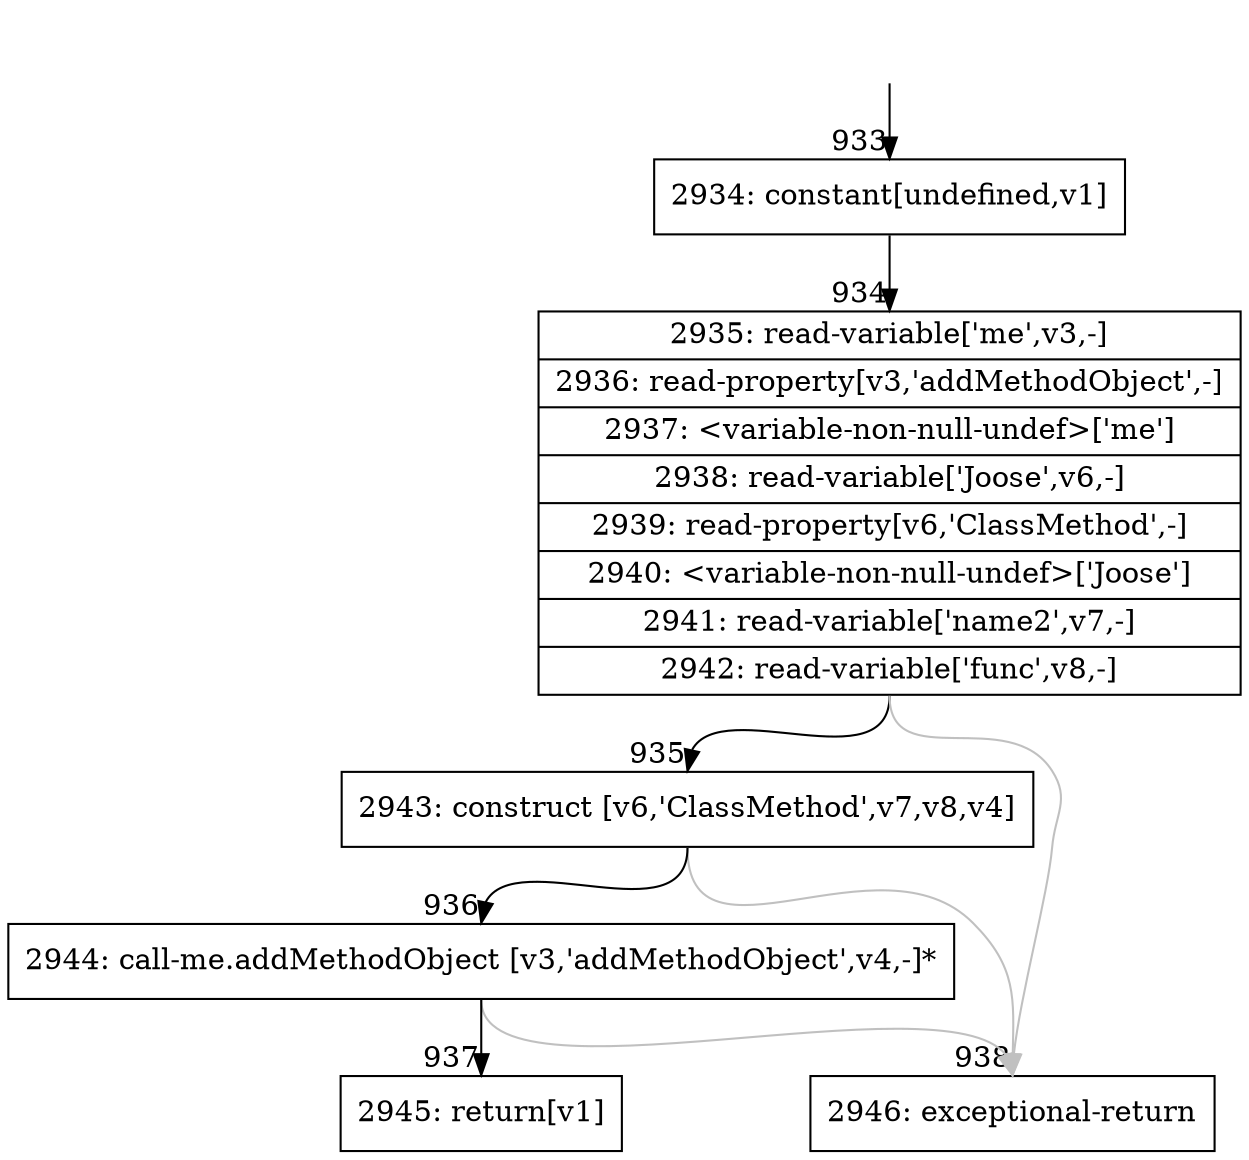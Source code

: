 digraph {
rankdir="TD"
BB_entry107[shape=none,label=""];
BB_entry107 -> BB933 [tailport=s, headport=n, headlabel="    933"]
BB933 [shape=record label="{2934: constant[undefined,v1]}" ] 
BB933 -> BB934 [tailport=s, headport=n, headlabel="      934"]
BB934 [shape=record label="{2935: read-variable['me',v3,-]|2936: read-property[v3,'addMethodObject',-]|2937: \<variable-non-null-undef\>['me']|2938: read-variable['Joose',v6,-]|2939: read-property[v6,'ClassMethod',-]|2940: \<variable-non-null-undef\>['Joose']|2941: read-variable['name2',v7,-]|2942: read-variable['func',v8,-]}" ] 
BB934 -> BB935 [tailport=s, headport=n, headlabel="      935"]
BB934 -> BB938 [tailport=s, headport=n, color=gray, headlabel="      938"]
BB935 [shape=record label="{2943: construct [v6,'ClassMethod',v7,v8,v4]}" ] 
BB935 -> BB936 [tailport=s, headport=n, headlabel="      936"]
BB935 -> BB938 [tailport=s, headport=n, color=gray]
BB936 [shape=record label="{2944: call-me.addMethodObject [v3,'addMethodObject',v4,-]*}" ] 
BB936 -> BB937 [tailport=s, headport=n, headlabel="      937"]
BB936 -> BB938 [tailport=s, headport=n, color=gray]
BB937 [shape=record label="{2945: return[v1]}" ] 
BB938 [shape=record label="{2946: exceptional-return}" ] 
//#$~ 1059
}

